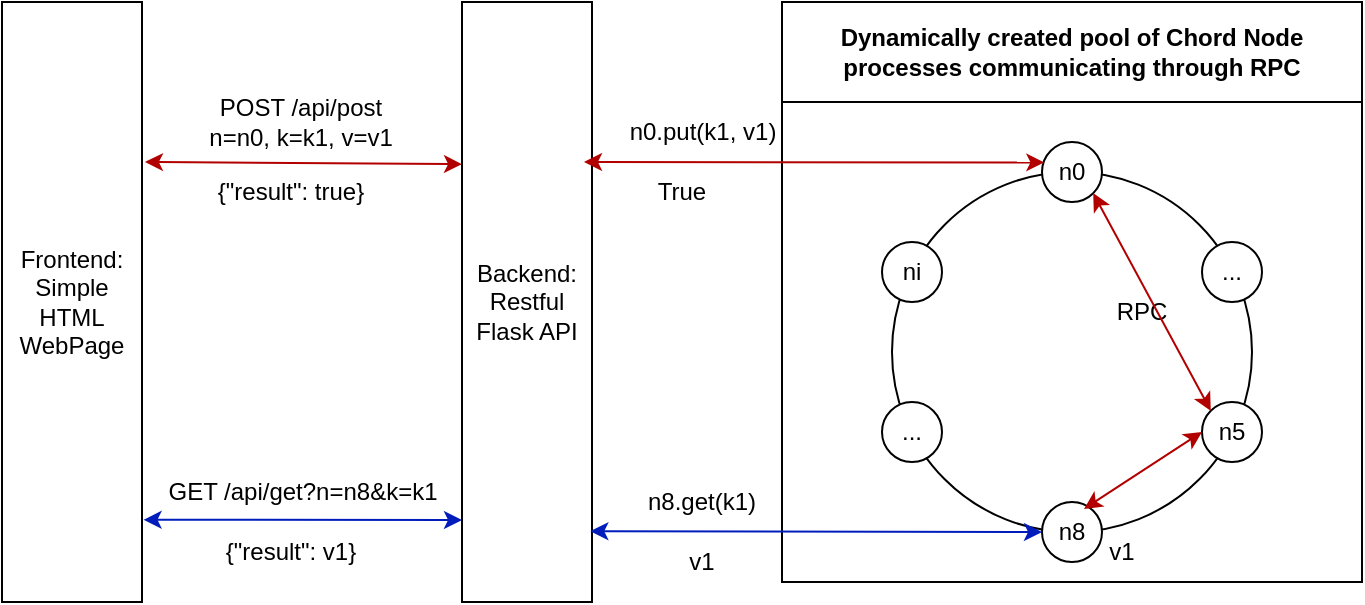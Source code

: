 <mxfile version="24.8.6">
  <diagram name="Page-1" id="z5fmGJPP3th1Ei5BAoYL">
    <mxGraphModel dx="839" dy="439" grid="1" gridSize="10" guides="1" tooltips="1" connect="1" arrows="1" fold="1" page="1" pageScale="1" pageWidth="850" pageHeight="1100" math="0" shadow="0">
      <root>
        <mxCell id="0" />
        <mxCell id="1" parent="0" />
        <mxCell id="JpGi4ImuMt96x8bfsphP-1" value="Backend:&lt;br&gt;Restful&lt;br&gt;Flask API" style="rounded=0;whiteSpace=wrap;html=1;" vertex="1" parent="1">
          <mxGeometry x="320" y="100" width="65" height="300" as="geometry" />
        </mxCell>
        <mxCell id="JpGi4ImuMt96x8bfsphP-2" value="Frontend:&lt;br&gt;Simple HTML WebPage" style="rounded=0;whiteSpace=wrap;html=1;" vertex="1" parent="1">
          <mxGeometry x="90" y="100" width="70" height="300" as="geometry" />
        </mxCell>
        <mxCell id="JpGi4ImuMt96x8bfsphP-14" value="Dynamically created pool of Chord Node processes communicating through RPC" style="swimlane;whiteSpace=wrap;html=1;startSize=50;" vertex="1" parent="1">
          <mxGeometry x="480" y="100" width="290" height="290" as="geometry" />
        </mxCell>
        <mxCell id="JpGi4ImuMt96x8bfsphP-10" value="" style="ellipse;whiteSpace=wrap;html=1;aspect=fixed;fillColor=none;" vertex="1" parent="JpGi4ImuMt96x8bfsphP-14">
          <mxGeometry x="55" y="85" width="180" height="180" as="geometry" />
        </mxCell>
        <mxCell id="JpGi4ImuMt96x8bfsphP-4" value="ni" style="ellipse;whiteSpace=wrap;html=1;aspect=fixed;" vertex="1" parent="JpGi4ImuMt96x8bfsphP-14">
          <mxGeometry x="50" y="120" width="30" height="30" as="geometry" />
        </mxCell>
        <mxCell id="JpGi4ImuMt96x8bfsphP-6" value="..." style="ellipse;whiteSpace=wrap;html=1;aspect=fixed;" vertex="1" parent="JpGi4ImuMt96x8bfsphP-14">
          <mxGeometry x="50" y="200" width="30" height="30" as="geometry" />
        </mxCell>
        <mxCell id="JpGi4ImuMt96x8bfsphP-7" value="..." style="ellipse;whiteSpace=wrap;html=1;aspect=fixed;" vertex="1" parent="JpGi4ImuMt96x8bfsphP-14">
          <mxGeometry x="210" y="120" width="30" height="30" as="geometry" />
        </mxCell>
        <mxCell id="JpGi4ImuMt96x8bfsphP-8" value="n8" style="ellipse;whiteSpace=wrap;html=1;aspect=fixed;" vertex="1" parent="JpGi4ImuMt96x8bfsphP-14">
          <mxGeometry x="130" y="250" width="30" height="30" as="geometry" />
        </mxCell>
        <mxCell id="JpGi4ImuMt96x8bfsphP-9" value="n5" style="ellipse;whiteSpace=wrap;html=1;aspect=fixed;" vertex="1" parent="JpGi4ImuMt96x8bfsphP-14">
          <mxGeometry x="210" y="200" width="30" height="30" as="geometry" />
        </mxCell>
        <mxCell id="JpGi4ImuMt96x8bfsphP-5" value="n0" style="ellipse;whiteSpace=wrap;html=1;aspect=fixed;" vertex="1" parent="JpGi4ImuMt96x8bfsphP-14">
          <mxGeometry x="130" y="70" width="30" height="30" as="geometry" />
        </mxCell>
        <mxCell id="JpGi4ImuMt96x8bfsphP-23" value="RPC" style="text;html=1;align=center;verticalAlign=middle;whiteSpace=wrap;rounded=0;" vertex="1" parent="JpGi4ImuMt96x8bfsphP-14">
          <mxGeometry x="150" y="140" width="60" height="30" as="geometry" />
        </mxCell>
        <mxCell id="JpGi4ImuMt96x8bfsphP-27" value="v1" style="text;html=1;align=center;verticalAlign=middle;whiteSpace=wrap;rounded=0;" vertex="1" parent="JpGi4ImuMt96x8bfsphP-14">
          <mxGeometry x="140" y="260" width="60" height="30" as="geometry" />
        </mxCell>
        <mxCell id="JpGi4ImuMt96x8bfsphP-33" value="" style="endArrow=classic;startArrow=classic;html=1;rounded=0;entryX=1;entryY=1;entryDx=0;entryDy=0;exitX=0;exitY=0;exitDx=0;exitDy=0;fillColor=#e51400;strokeColor=#B20000;" edge="1" parent="JpGi4ImuMt96x8bfsphP-14" source="JpGi4ImuMt96x8bfsphP-9" target="JpGi4ImuMt96x8bfsphP-5">
          <mxGeometry width="50" height="50" relative="1" as="geometry">
            <mxPoint x="-220" y="380" as="sourcePoint" />
            <mxPoint x="-170" y="330" as="targetPoint" />
          </mxGeometry>
        </mxCell>
        <mxCell id="JpGi4ImuMt96x8bfsphP-34" value="" style="endArrow=classic;startArrow=classic;html=1;rounded=0;entryX=0;entryY=0.5;entryDx=0;entryDy=0;exitX=0.701;exitY=0.115;exitDx=0;exitDy=0;exitPerimeter=0;fillColor=#e51400;strokeColor=#B20000;" edge="1" parent="JpGi4ImuMt96x8bfsphP-14" source="JpGi4ImuMt96x8bfsphP-8" target="JpGi4ImuMt96x8bfsphP-9">
          <mxGeometry width="50" height="50" relative="1" as="geometry">
            <mxPoint x="-100" y="400" as="sourcePoint" />
            <mxPoint x="-50" y="350" as="targetPoint" />
          </mxGeometry>
        </mxCell>
        <mxCell id="JpGi4ImuMt96x8bfsphP-21" value="n0.put(k1, v1)" style="text;html=1;align=center;verticalAlign=middle;resizable=0;points=[];autosize=1;strokeColor=none;fillColor=none;rotation=0;" vertex="1" parent="1">
          <mxGeometry x="390" y="150" width="100" height="30" as="geometry" />
        </mxCell>
        <mxCell id="JpGi4ImuMt96x8bfsphP-22" value="POST /api/post&lt;br&gt;n=n0, k=k1, v=v1" style="text;html=1;align=center;verticalAlign=middle;resizable=0;points=[];autosize=1;strokeColor=none;fillColor=none;" vertex="1" parent="1">
          <mxGeometry x="179.48" y="140" width="120" height="40" as="geometry" />
        </mxCell>
        <mxCell id="JpGi4ImuMt96x8bfsphP-30" value="{&quot;result&quot;: true}" style="text;html=1;align=center;verticalAlign=middle;resizable=0;points=[];autosize=1;strokeColor=none;fillColor=none;" vertex="1" parent="1">
          <mxGeometry x="184.48" y="180" width="100" height="30" as="geometry" />
        </mxCell>
        <mxCell id="JpGi4ImuMt96x8bfsphP-31" value="GET /api/get?n=n8&amp;amp;k=k1" style="text;html=1;align=center;verticalAlign=middle;resizable=0;points=[];autosize=1;strokeColor=none;fillColor=none;" vertex="1" parent="1">
          <mxGeometry x="160" y="330" width="160" height="30" as="geometry" />
        </mxCell>
        <mxCell id="JpGi4ImuMt96x8bfsphP-32" value="" style="endArrow=classic;startArrow=classic;html=1;rounded=0;entryX=0.039;entryY=0.34;entryDx=0;entryDy=0;entryPerimeter=0;fillColor=#e51400;strokeColor=#B20000;" edge="1" parent="1" target="JpGi4ImuMt96x8bfsphP-5">
          <mxGeometry width="50" height="50" relative="1" as="geometry">
            <mxPoint x="381" y="180" as="sourcePoint" />
            <mxPoint x="440" y="190" as="targetPoint" />
          </mxGeometry>
        </mxCell>
        <mxCell id="JpGi4ImuMt96x8bfsphP-35" value="" style="endArrow=classic;startArrow=classic;html=1;rounded=0;entryX=0.008;entryY=0.437;entryDx=0;entryDy=0;entryPerimeter=0;fillColor=#e51400;strokeColor=#B20000;" edge="1" parent="1">
          <mxGeometry width="50" height="50" relative="1" as="geometry">
            <mxPoint x="161.48" y="180" as="sourcePoint" />
            <mxPoint x="320.0" y="181.1" as="targetPoint" />
          </mxGeometry>
        </mxCell>
        <mxCell id="JpGi4ImuMt96x8bfsphP-36" value="" style="endArrow=classic;startArrow=classic;html=1;rounded=0;exitX=1.011;exitY=0.863;exitDx=0;exitDy=0;exitPerimeter=0;fillColor=#0050ef;strokeColor=#001DBC;" edge="1" parent="1" source="JpGi4ImuMt96x8bfsphP-2">
          <mxGeometry width="50" height="50" relative="1" as="geometry">
            <mxPoint x="230" y="360" as="sourcePoint" />
            <mxPoint x="320" y="359" as="targetPoint" />
          </mxGeometry>
        </mxCell>
        <mxCell id="JpGi4ImuMt96x8bfsphP-37" value="{&quot;result&quot;: v1}" style="text;html=1;align=center;verticalAlign=middle;resizable=0;points=[];autosize=1;strokeColor=none;fillColor=none;" vertex="1" parent="1">
          <mxGeometry x="189.48" y="360" width="90" height="30" as="geometry" />
        </mxCell>
        <mxCell id="JpGi4ImuMt96x8bfsphP-38" value="" style="endArrow=classic;startArrow=classic;html=1;rounded=0;entryX=0;entryY=0.5;entryDx=0;entryDy=0;exitX=0.987;exitY=0.882;exitDx=0;exitDy=0;exitPerimeter=0;fillColor=#0050ef;strokeColor=#001DBC;" edge="1" parent="1" source="JpGi4ImuMt96x8bfsphP-1" target="JpGi4ImuMt96x8bfsphP-8">
          <mxGeometry width="50" height="50" relative="1" as="geometry">
            <mxPoint x="390" y="290" as="sourcePoint" />
            <mxPoint x="440" y="240" as="targetPoint" />
          </mxGeometry>
        </mxCell>
        <mxCell id="JpGi4ImuMt96x8bfsphP-41" value="True" style="text;html=1;align=center;verticalAlign=middle;whiteSpace=wrap;rounded=0;rotation=0;" vertex="1" parent="1">
          <mxGeometry x="400" y="180" width="60" height="30" as="geometry" />
        </mxCell>
        <mxCell id="JpGi4ImuMt96x8bfsphP-42" value="n8.get(k1)" style="text;html=1;align=center;verticalAlign=middle;whiteSpace=wrap;rounded=0;rotation=0;" vertex="1" parent="1">
          <mxGeometry x="410" y="330" width="60" height="40" as="geometry" />
        </mxCell>
        <mxCell id="JpGi4ImuMt96x8bfsphP-43" value="v1" style="text;html=1;align=center;verticalAlign=middle;whiteSpace=wrap;rounded=0;rotation=0;" vertex="1" parent="1">
          <mxGeometry x="410" y="360" width="60" height="40" as="geometry" />
        </mxCell>
      </root>
    </mxGraphModel>
  </diagram>
</mxfile>
